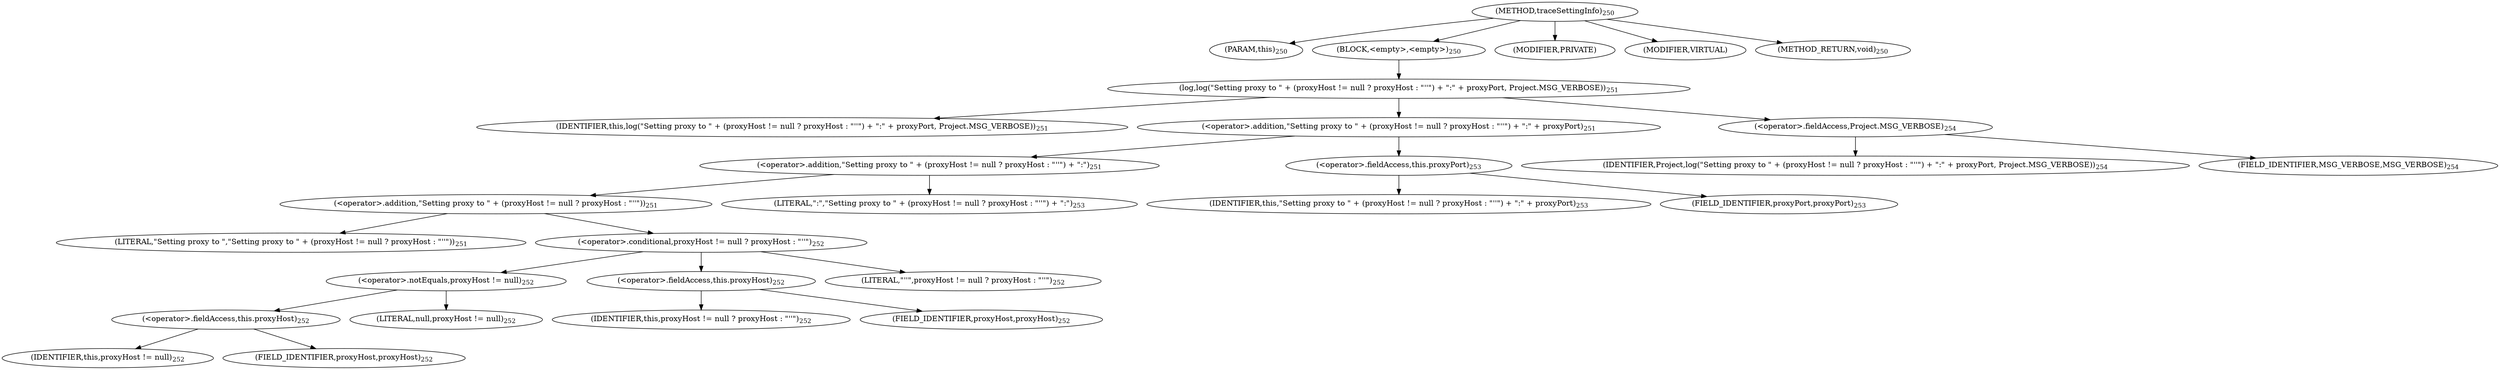 digraph "traceSettingInfo" {  
"454" [label = <(METHOD,traceSettingInfo)<SUB>250</SUB>> ]
"18" [label = <(PARAM,this)<SUB>250</SUB>> ]
"455" [label = <(BLOCK,&lt;empty&gt;,&lt;empty&gt;)<SUB>250</SUB>> ]
"456" [label = <(log,log(&quot;Setting proxy to &quot; + (proxyHost != null ? proxyHost : &quot;''&quot;) + &quot;:&quot; + proxyPort, Project.MSG_VERBOSE))<SUB>251</SUB>> ]
"17" [label = <(IDENTIFIER,this,log(&quot;Setting proxy to &quot; + (proxyHost != null ? proxyHost : &quot;''&quot;) + &quot;:&quot; + proxyPort, Project.MSG_VERBOSE))<SUB>251</SUB>> ]
"457" [label = <(&lt;operator&gt;.addition,&quot;Setting proxy to &quot; + (proxyHost != null ? proxyHost : &quot;''&quot;) + &quot;:&quot; + proxyPort)<SUB>251</SUB>> ]
"458" [label = <(&lt;operator&gt;.addition,&quot;Setting proxy to &quot; + (proxyHost != null ? proxyHost : &quot;''&quot;) + &quot;:&quot;)<SUB>251</SUB>> ]
"459" [label = <(&lt;operator&gt;.addition,&quot;Setting proxy to &quot; + (proxyHost != null ? proxyHost : &quot;''&quot;))<SUB>251</SUB>> ]
"460" [label = <(LITERAL,&quot;Setting proxy to &quot;,&quot;Setting proxy to &quot; + (proxyHost != null ? proxyHost : &quot;''&quot;))<SUB>251</SUB>> ]
"461" [label = <(&lt;operator&gt;.conditional,proxyHost != null ? proxyHost : &quot;''&quot;)<SUB>252</SUB>> ]
"462" [label = <(&lt;operator&gt;.notEquals,proxyHost != null)<SUB>252</SUB>> ]
"463" [label = <(&lt;operator&gt;.fieldAccess,this.proxyHost)<SUB>252</SUB>> ]
"464" [label = <(IDENTIFIER,this,proxyHost != null)<SUB>252</SUB>> ]
"465" [label = <(FIELD_IDENTIFIER,proxyHost,proxyHost)<SUB>252</SUB>> ]
"466" [label = <(LITERAL,null,proxyHost != null)<SUB>252</SUB>> ]
"467" [label = <(&lt;operator&gt;.fieldAccess,this.proxyHost)<SUB>252</SUB>> ]
"468" [label = <(IDENTIFIER,this,proxyHost != null ? proxyHost : &quot;''&quot;)<SUB>252</SUB>> ]
"469" [label = <(FIELD_IDENTIFIER,proxyHost,proxyHost)<SUB>252</SUB>> ]
"470" [label = <(LITERAL,&quot;''&quot;,proxyHost != null ? proxyHost : &quot;''&quot;)<SUB>252</SUB>> ]
"471" [label = <(LITERAL,&quot;:&quot;,&quot;Setting proxy to &quot; + (proxyHost != null ? proxyHost : &quot;''&quot;) + &quot;:&quot;)<SUB>253</SUB>> ]
"472" [label = <(&lt;operator&gt;.fieldAccess,this.proxyPort)<SUB>253</SUB>> ]
"473" [label = <(IDENTIFIER,this,&quot;Setting proxy to &quot; + (proxyHost != null ? proxyHost : &quot;''&quot;) + &quot;:&quot; + proxyPort)<SUB>253</SUB>> ]
"474" [label = <(FIELD_IDENTIFIER,proxyPort,proxyPort)<SUB>253</SUB>> ]
"475" [label = <(&lt;operator&gt;.fieldAccess,Project.MSG_VERBOSE)<SUB>254</SUB>> ]
"476" [label = <(IDENTIFIER,Project,log(&quot;Setting proxy to &quot; + (proxyHost != null ? proxyHost : &quot;''&quot;) + &quot;:&quot; + proxyPort, Project.MSG_VERBOSE))<SUB>254</SUB>> ]
"477" [label = <(FIELD_IDENTIFIER,MSG_VERBOSE,MSG_VERBOSE)<SUB>254</SUB>> ]
"478" [label = <(MODIFIER,PRIVATE)> ]
"479" [label = <(MODIFIER,VIRTUAL)> ]
"480" [label = <(METHOD_RETURN,void)<SUB>250</SUB>> ]
  "454" -> "18" 
  "454" -> "455" 
  "454" -> "478" 
  "454" -> "479" 
  "454" -> "480" 
  "455" -> "456" 
  "456" -> "17" 
  "456" -> "457" 
  "456" -> "475" 
  "457" -> "458" 
  "457" -> "472" 
  "458" -> "459" 
  "458" -> "471" 
  "459" -> "460" 
  "459" -> "461" 
  "461" -> "462" 
  "461" -> "467" 
  "461" -> "470" 
  "462" -> "463" 
  "462" -> "466" 
  "463" -> "464" 
  "463" -> "465" 
  "467" -> "468" 
  "467" -> "469" 
  "472" -> "473" 
  "472" -> "474" 
  "475" -> "476" 
  "475" -> "477" 
}
